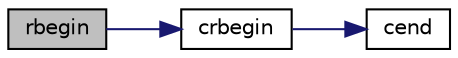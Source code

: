 digraph "rbegin"
{
 // LATEX_PDF_SIZE
  edge [fontname="Helvetica",fontsize="10",labelfontname="Helvetica",labelfontsize="10"];
  node [fontname="Helvetica",fontsize="10",shape=record];
  rankdir="LR";
  Node1 [label="rbegin",height=0.2,width=0.4,color="black", fillcolor="grey75", style="filled", fontcolor="black",tooltip="returns a const reverse iterator to the last element"];
  Node1 -> Node2 [color="midnightblue",fontsize="10",style="solid",fontname="Helvetica"];
  Node2 [label="crbegin",height=0.2,width=0.4,color="black", fillcolor="white", style="filled",URL="$classnlohmann_1_1basic__json.html#abd227f43fec65b1bfeb96751b5eea9c4",tooltip="returns a const reverse iterator to the last element"];
  Node2 -> Node3 [color="midnightblue",fontsize="10",style="solid",fontname="Helvetica"];
  Node3 [label="cend",height=0.2,width=0.4,color="black", fillcolor="white", style="filled",URL="$classnlohmann_1_1basic__json.html#a9859a454bb6f50c654e280274d6a9d13",tooltip="returns a const iterator to one past the last element"];
}
